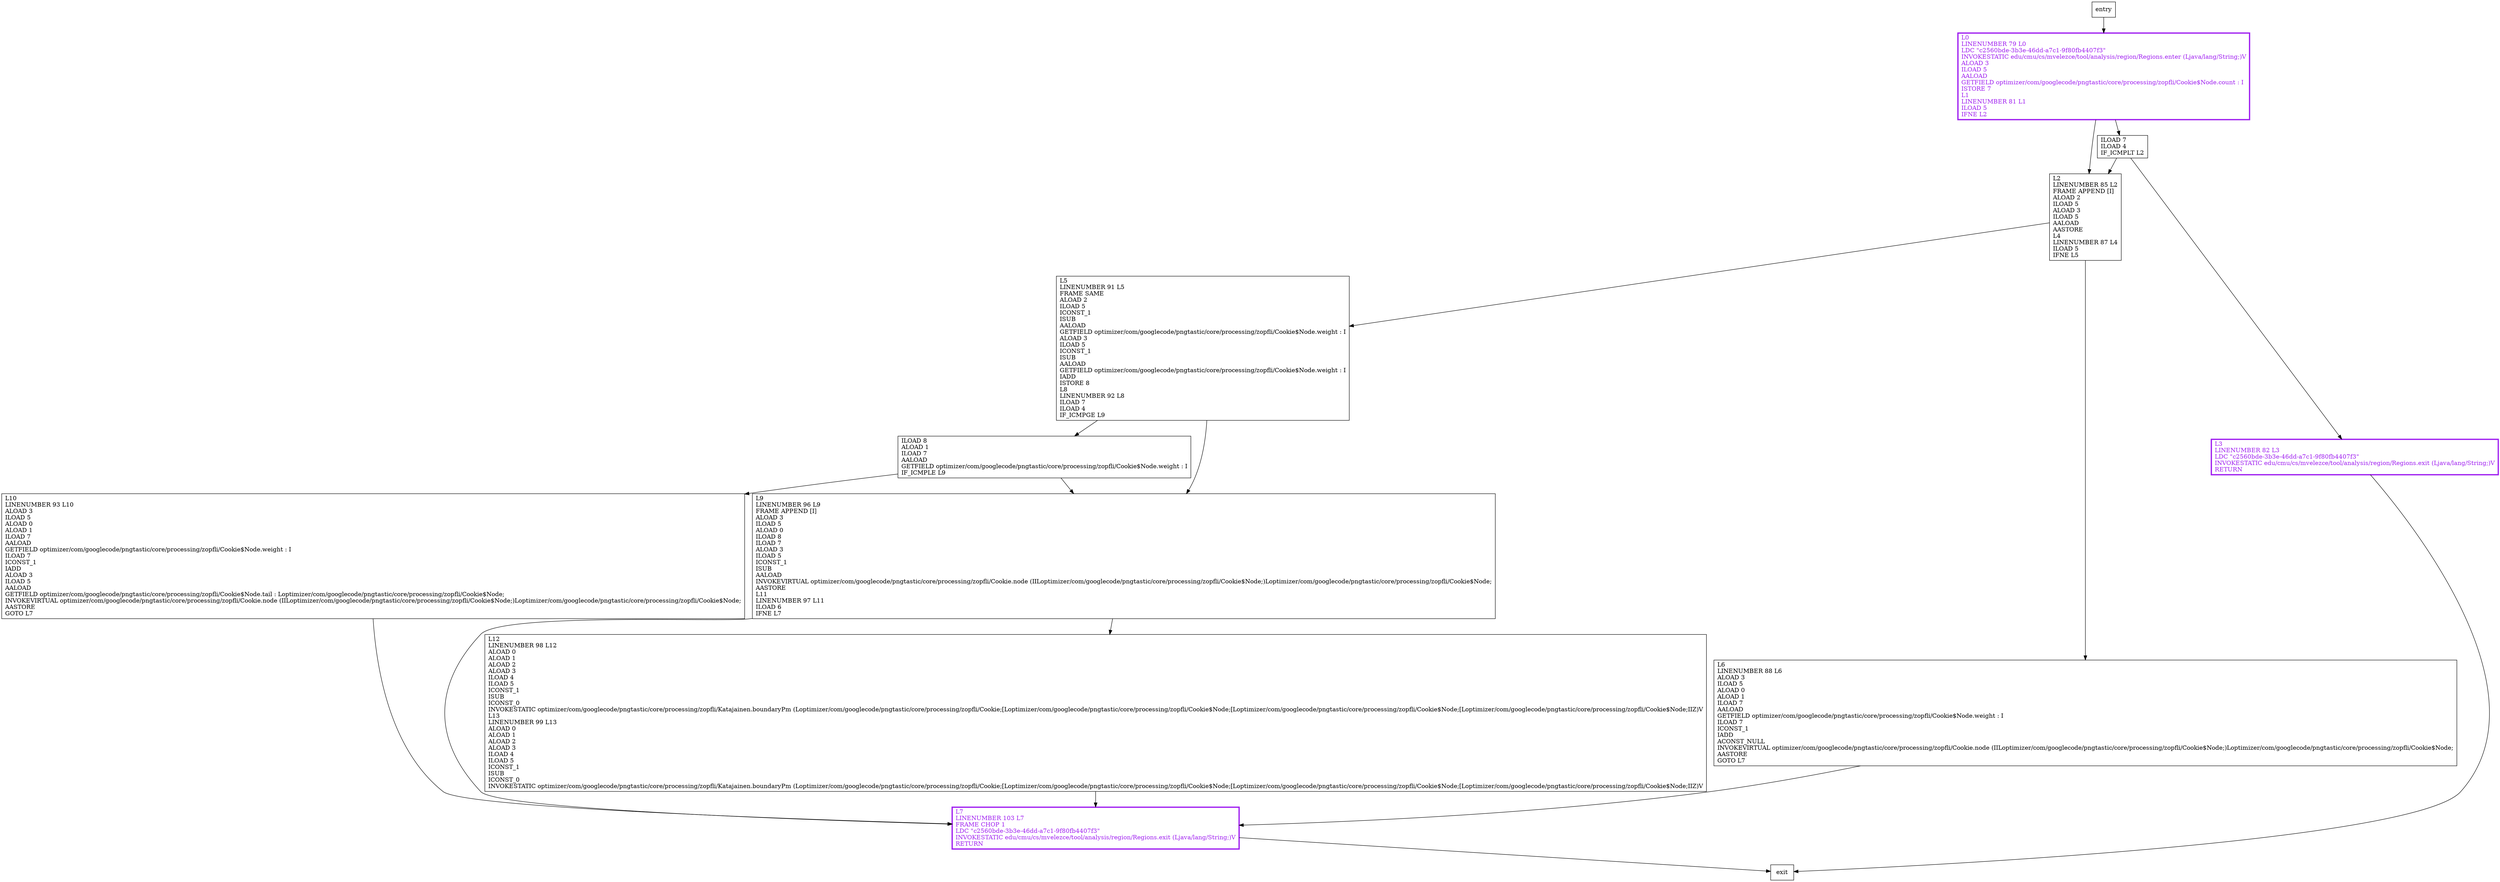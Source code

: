 digraph boundaryPm {
node [shape=record];
216084411 [label="L0\lLINENUMBER 79 L0\lLDC \"c2560bde-3b3e-46dd-a7c1-9f80fb4407f3\"\lINVOKESTATIC edu/cmu/cs/mvelezce/tool/analysis/region/Regions.enter (Ljava/lang/String;)V\lALOAD 3\lILOAD 5\lAALOAD\lGETFIELD optimizer/com/googlecode/pngtastic/core/processing/zopfli/Cookie$Node.count : I\lISTORE 7\lL1\lLINENUMBER 81 L1\lILOAD 5\lIFNE L2\l"];
1772797104 [label="L5\lLINENUMBER 91 L5\lFRAME SAME\lALOAD 2\lILOAD 5\lICONST_1\lISUB\lAALOAD\lGETFIELD optimizer/com/googlecode/pngtastic/core/processing/zopfli/Cookie$Node.weight : I\lALOAD 3\lILOAD 5\lICONST_1\lISUB\lAALOAD\lGETFIELD optimizer/com/googlecode/pngtastic/core/processing/zopfli/Cookie$Node.weight : I\lIADD\lISTORE 8\lL8\lLINENUMBER 92 L8\lILOAD 7\lILOAD 4\lIF_ICMPGE L9\l"];
1543105131 [label="ILOAD 8\lALOAD 1\lILOAD 7\lAALOAD\lGETFIELD optimizer/com/googlecode/pngtastic/core/processing/zopfli/Cookie$Node.weight : I\lIF_ICMPLE L9\l"];
194318210 [label="L10\lLINENUMBER 93 L10\lALOAD 3\lILOAD 5\lALOAD 0\lALOAD 1\lILOAD 7\lAALOAD\lGETFIELD optimizer/com/googlecode/pngtastic/core/processing/zopfli/Cookie$Node.weight : I\lILOAD 7\lICONST_1\lIADD\lALOAD 3\lILOAD 5\lAALOAD\lGETFIELD optimizer/com/googlecode/pngtastic/core/processing/zopfli/Cookie$Node.tail : Loptimizer/com/googlecode/pngtastic/core/processing/zopfli/Cookie$Node;\lINVOKEVIRTUAL optimizer/com/googlecode/pngtastic/core/processing/zopfli/Cookie.node (IILoptimizer/com/googlecode/pngtastic/core/processing/zopfli/Cookie$Node;)Loptimizer/com/googlecode/pngtastic/core/processing/zopfli/Cookie$Node;\lAASTORE\lGOTO L7\l"];
53113540 [label="L6\lLINENUMBER 88 L6\lALOAD 3\lILOAD 5\lALOAD 0\lALOAD 1\lILOAD 7\lAALOAD\lGETFIELD optimizer/com/googlecode/pngtastic/core/processing/zopfli/Cookie$Node.weight : I\lILOAD 7\lICONST_1\lIADD\lACONST_NULL\lINVOKEVIRTUAL optimizer/com/googlecode/pngtastic/core/processing/zopfli/Cookie.node (IILoptimizer/com/googlecode/pngtastic/core/processing/zopfli/Cookie$Node;)Loptimizer/com/googlecode/pngtastic/core/processing/zopfli/Cookie$Node;\lAASTORE\lGOTO L7\l"];
362311125 [label="L7\lLINENUMBER 103 L7\lFRAME CHOP 1\lLDC \"c2560bde-3b3e-46dd-a7c1-9f80fb4407f3\"\lINVOKESTATIC edu/cmu/cs/mvelezce/tool/analysis/region/Regions.exit (Ljava/lang/String;)V\lRETURN\l"];
1160112616 [label="L2\lLINENUMBER 85 L2\lFRAME APPEND [I]\lALOAD 2\lILOAD 5\lALOAD 3\lILOAD 5\lAALOAD\lAASTORE\lL4\lLINENUMBER 87 L4\lILOAD 5\lIFNE L5\l"];
1563766240 [label="L12\lLINENUMBER 98 L12\lALOAD 0\lALOAD 1\lALOAD 2\lALOAD 3\lILOAD 4\lILOAD 5\lICONST_1\lISUB\lICONST_0\lINVOKESTATIC optimizer/com/googlecode/pngtastic/core/processing/zopfli/Katajainen.boundaryPm (Loptimizer/com/googlecode/pngtastic/core/processing/zopfli/Cookie;[Loptimizer/com/googlecode/pngtastic/core/processing/zopfli/Cookie$Node;[Loptimizer/com/googlecode/pngtastic/core/processing/zopfli/Cookie$Node;[Loptimizer/com/googlecode/pngtastic/core/processing/zopfli/Cookie$Node;IIZ)V\lL13\lLINENUMBER 99 L13\lALOAD 0\lALOAD 1\lALOAD 2\lALOAD 3\lILOAD 4\lILOAD 5\lICONST_1\lISUB\lICONST_0\lINVOKESTATIC optimizer/com/googlecode/pngtastic/core/processing/zopfli/Katajainen.boundaryPm (Loptimizer/com/googlecode/pngtastic/core/processing/zopfli/Cookie;[Loptimizer/com/googlecode/pngtastic/core/processing/zopfli/Cookie$Node;[Loptimizer/com/googlecode/pngtastic/core/processing/zopfli/Cookie$Node;[Loptimizer/com/googlecode/pngtastic/core/processing/zopfli/Cookie$Node;IIZ)V\l"];
1144673247 [label="ILOAD 7\lILOAD 4\lIF_ICMPLT L2\l"];
1815337594 [label="L3\lLINENUMBER 82 L3\lLDC \"c2560bde-3b3e-46dd-a7c1-9f80fb4407f3\"\lINVOKESTATIC edu/cmu/cs/mvelezce/tool/analysis/region/Regions.exit (Ljava/lang/String;)V\lRETURN\l"];
1737135382 [label="L9\lLINENUMBER 96 L9\lFRAME APPEND [I]\lALOAD 3\lILOAD 5\lALOAD 0\lILOAD 8\lILOAD 7\lALOAD 3\lILOAD 5\lICONST_1\lISUB\lAALOAD\lINVOKEVIRTUAL optimizer/com/googlecode/pngtastic/core/processing/zopfli/Cookie.node (IILoptimizer/com/googlecode/pngtastic/core/processing/zopfli/Cookie$Node;)Loptimizer/com/googlecode/pngtastic/core/processing/zopfli/Cookie$Node;\lAASTORE\lL11\lLINENUMBER 97 L11\lILOAD 6\lIFNE L7\l"];
entry;
exit;
216084411 -> 1160112616;
216084411 -> 1144673247;
1144673247 -> 1160112616;
1144673247 -> 1815337594;
entry -> 216084411;
1772797104 -> 1543105131;
1772797104 -> 1737135382;
1543105131 -> 194318210;
1543105131 -> 1737135382;
194318210 -> 362311125;
53113540 -> 362311125;
362311125 -> exit;
1160112616 -> 1772797104;
1160112616 -> 53113540;
1563766240 -> 362311125;
1815337594 -> exit;
1737135382 -> 362311125;
1737135382 -> 1563766240;
216084411[fontcolor="purple", penwidth=3, color="purple"];
362311125[fontcolor="purple", penwidth=3, color="purple"];
1815337594[fontcolor="purple", penwidth=3, color="purple"];
}
